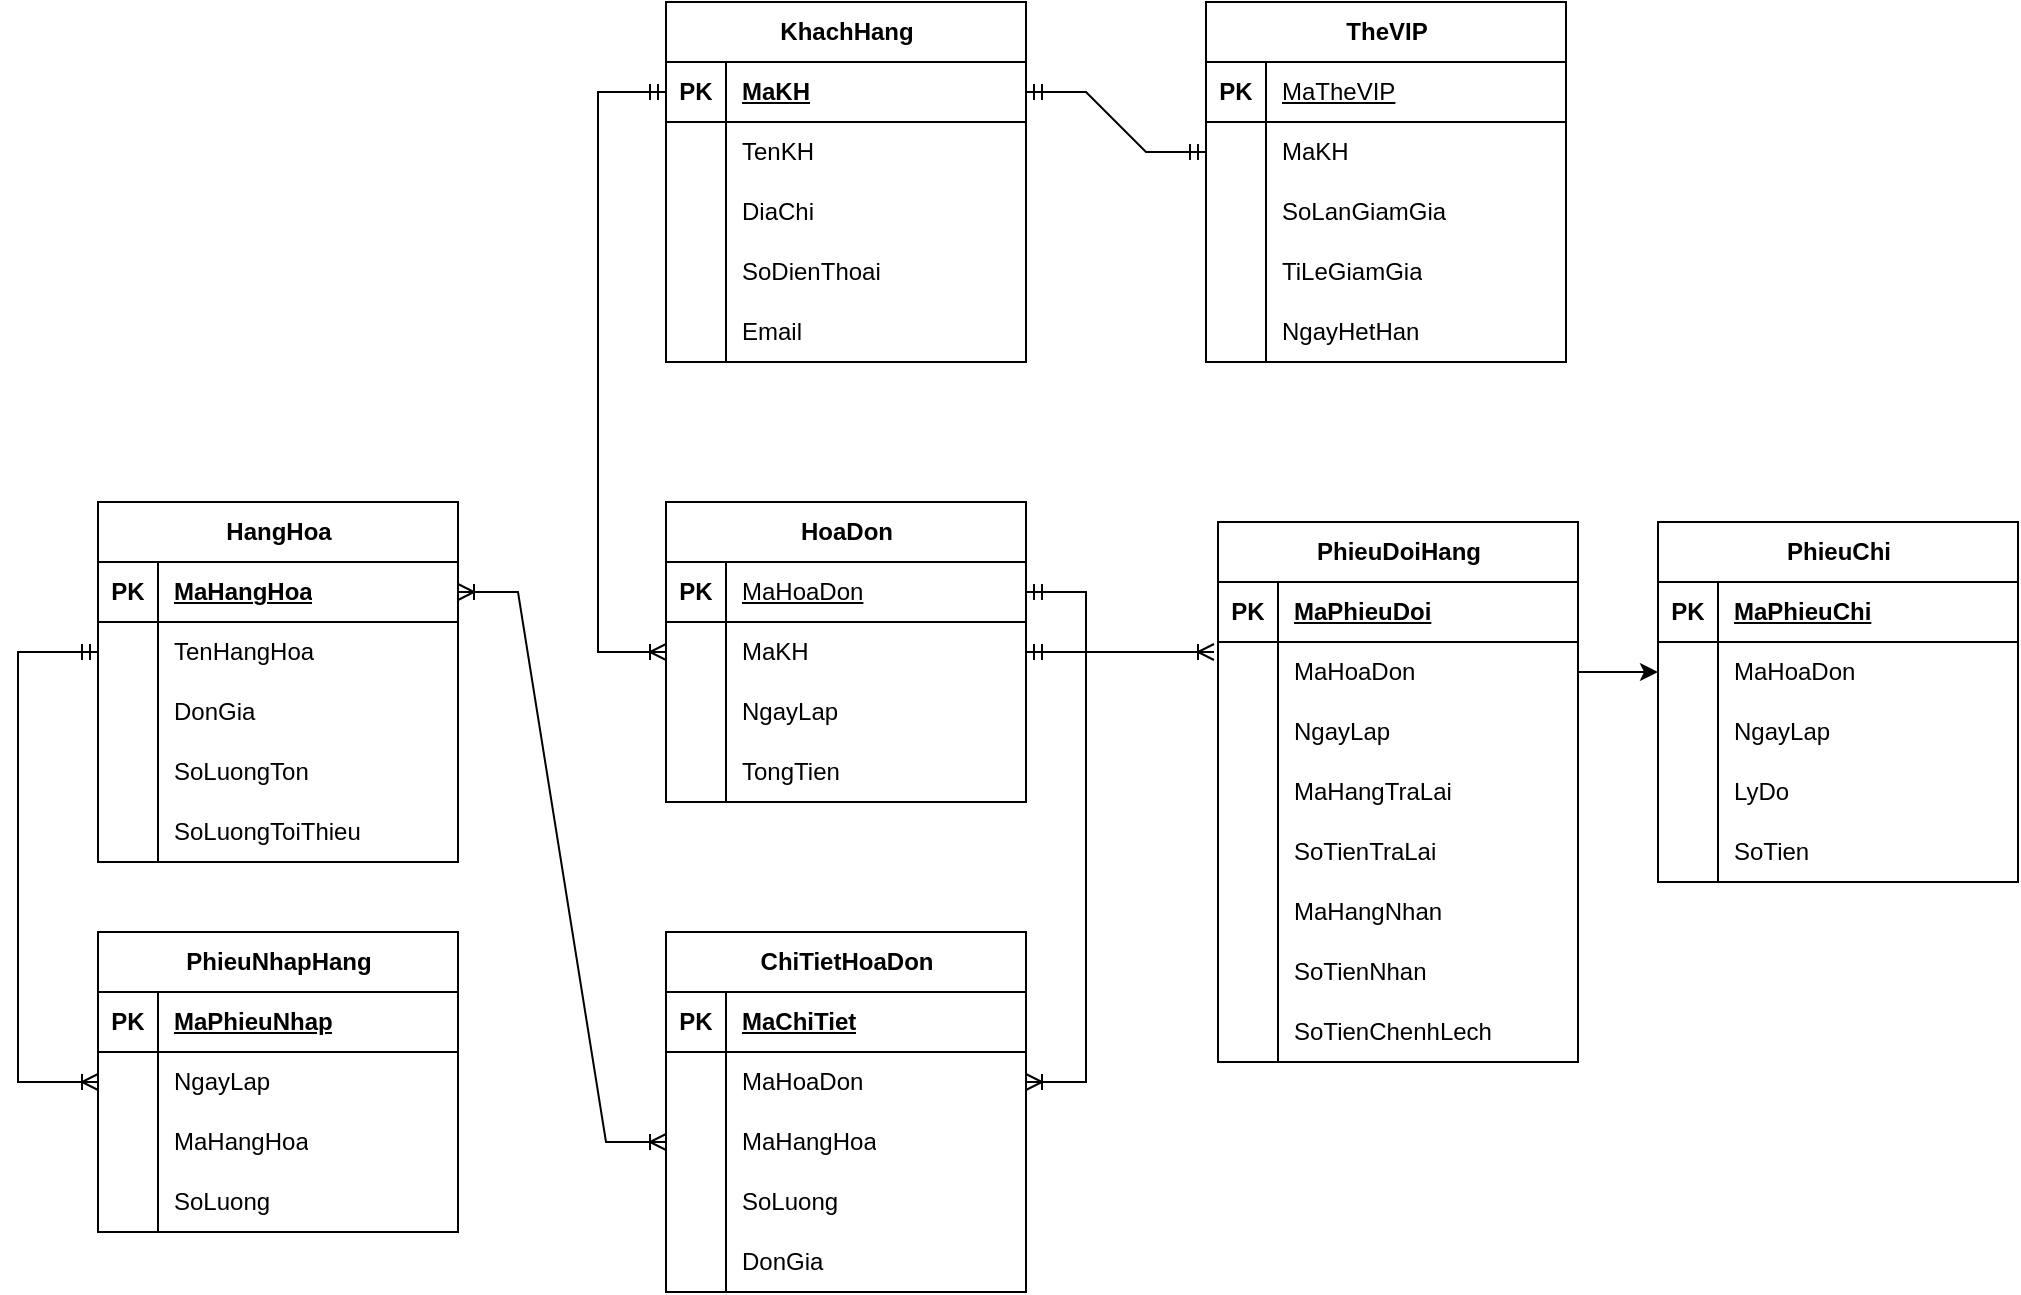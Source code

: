 <mxfile version="26.1.0">
  <diagram name="Trang-1" id="LrPGSqhVOznw1PGwX-bR">
    <mxGraphModel dx="2385" dy="674" grid="1" gridSize="10" guides="1" tooltips="1" connect="1" arrows="1" fold="1" page="1" pageScale="1" pageWidth="827" pageHeight="1169" math="0" shadow="0">
      <root>
        <mxCell id="0" />
        <mxCell id="1" parent="0" />
        <mxCell id="xDYIhLnIu8AxaOYyvU8U-41" value="KhachHang" style="shape=table;startSize=30;container=1;collapsible=1;childLayout=tableLayout;fixedRows=1;rowLines=0;fontStyle=1;align=center;resizeLast=1;html=1;" parent="1" vertex="1">
          <mxGeometry x="54" y="30" width="180" height="180" as="geometry" />
        </mxCell>
        <mxCell id="xDYIhLnIu8AxaOYyvU8U-42" value="" style="shape=tableRow;horizontal=0;startSize=0;swimlaneHead=0;swimlaneBody=0;fillColor=none;collapsible=0;dropTarget=0;points=[[0,0.5],[1,0.5]];portConstraint=eastwest;top=0;left=0;right=0;bottom=1;" parent="xDYIhLnIu8AxaOYyvU8U-41" vertex="1">
          <mxGeometry y="30" width="180" height="30" as="geometry" />
        </mxCell>
        <mxCell id="xDYIhLnIu8AxaOYyvU8U-43" value="PK" style="shape=partialRectangle;connectable=0;fillColor=none;top=0;left=0;bottom=0;right=0;fontStyle=1;overflow=hidden;whiteSpace=wrap;html=1;" parent="xDYIhLnIu8AxaOYyvU8U-42" vertex="1">
          <mxGeometry width="30" height="30" as="geometry">
            <mxRectangle width="30" height="30" as="alternateBounds" />
          </mxGeometry>
        </mxCell>
        <mxCell id="xDYIhLnIu8AxaOYyvU8U-44" value="MaKH" style="shape=partialRectangle;connectable=0;fillColor=none;top=0;left=0;bottom=0;right=0;align=left;spacingLeft=6;fontStyle=5;overflow=hidden;whiteSpace=wrap;html=1;" parent="xDYIhLnIu8AxaOYyvU8U-42" vertex="1">
          <mxGeometry x="30" width="150" height="30" as="geometry">
            <mxRectangle width="150" height="30" as="alternateBounds" />
          </mxGeometry>
        </mxCell>
        <mxCell id="xDYIhLnIu8AxaOYyvU8U-45" value="" style="shape=tableRow;horizontal=0;startSize=0;swimlaneHead=0;swimlaneBody=0;fillColor=none;collapsible=0;dropTarget=0;points=[[0,0.5],[1,0.5]];portConstraint=eastwest;top=0;left=0;right=0;bottom=0;" parent="xDYIhLnIu8AxaOYyvU8U-41" vertex="1">
          <mxGeometry y="60" width="180" height="30" as="geometry" />
        </mxCell>
        <mxCell id="xDYIhLnIu8AxaOYyvU8U-46" value="" style="shape=partialRectangle;connectable=0;fillColor=none;top=0;left=0;bottom=0;right=0;editable=1;overflow=hidden;whiteSpace=wrap;html=1;" parent="xDYIhLnIu8AxaOYyvU8U-45" vertex="1">
          <mxGeometry width="30" height="30" as="geometry">
            <mxRectangle width="30" height="30" as="alternateBounds" />
          </mxGeometry>
        </mxCell>
        <mxCell id="xDYIhLnIu8AxaOYyvU8U-47" value="TenKH" style="shape=partialRectangle;connectable=0;fillColor=none;top=0;left=0;bottom=0;right=0;align=left;spacingLeft=6;overflow=hidden;whiteSpace=wrap;html=1;" parent="xDYIhLnIu8AxaOYyvU8U-45" vertex="1">
          <mxGeometry x="30" width="150" height="30" as="geometry">
            <mxRectangle width="150" height="30" as="alternateBounds" />
          </mxGeometry>
        </mxCell>
        <mxCell id="xDYIhLnIu8AxaOYyvU8U-48" value="" style="shape=tableRow;horizontal=0;startSize=0;swimlaneHead=0;swimlaneBody=0;fillColor=none;collapsible=0;dropTarget=0;points=[[0,0.5],[1,0.5]];portConstraint=eastwest;top=0;left=0;right=0;bottom=0;" parent="xDYIhLnIu8AxaOYyvU8U-41" vertex="1">
          <mxGeometry y="90" width="180" height="30" as="geometry" />
        </mxCell>
        <mxCell id="xDYIhLnIu8AxaOYyvU8U-49" value="" style="shape=partialRectangle;connectable=0;fillColor=none;top=0;left=0;bottom=0;right=0;editable=1;overflow=hidden;whiteSpace=wrap;html=1;" parent="xDYIhLnIu8AxaOYyvU8U-48" vertex="1">
          <mxGeometry width="30" height="30" as="geometry">
            <mxRectangle width="30" height="30" as="alternateBounds" />
          </mxGeometry>
        </mxCell>
        <mxCell id="xDYIhLnIu8AxaOYyvU8U-50" value="DiaChi" style="shape=partialRectangle;connectable=0;fillColor=none;top=0;left=0;bottom=0;right=0;align=left;spacingLeft=6;overflow=hidden;whiteSpace=wrap;html=1;" parent="xDYIhLnIu8AxaOYyvU8U-48" vertex="1">
          <mxGeometry x="30" width="150" height="30" as="geometry">
            <mxRectangle width="150" height="30" as="alternateBounds" />
          </mxGeometry>
        </mxCell>
        <mxCell id="xDYIhLnIu8AxaOYyvU8U-54" value="" style="shape=tableRow;horizontal=0;startSize=0;swimlaneHead=0;swimlaneBody=0;fillColor=none;collapsible=0;dropTarget=0;points=[[0,0.5],[1,0.5]];portConstraint=eastwest;top=0;left=0;right=0;bottom=0;" parent="xDYIhLnIu8AxaOYyvU8U-41" vertex="1">
          <mxGeometry y="120" width="180" height="30" as="geometry" />
        </mxCell>
        <mxCell id="xDYIhLnIu8AxaOYyvU8U-55" value="" style="shape=partialRectangle;connectable=0;fillColor=none;top=0;left=0;bottom=0;right=0;editable=1;overflow=hidden;whiteSpace=wrap;html=1;" parent="xDYIhLnIu8AxaOYyvU8U-54" vertex="1">
          <mxGeometry width="30" height="30" as="geometry">
            <mxRectangle width="30" height="30" as="alternateBounds" />
          </mxGeometry>
        </mxCell>
        <mxCell id="xDYIhLnIu8AxaOYyvU8U-56" value="SoDienThoai" style="shape=partialRectangle;connectable=0;fillColor=none;top=0;left=0;bottom=0;right=0;align=left;spacingLeft=6;overflow=hidden;whiteSpace=wrap;html=1;" parent="xDYIhLnIu8AxaOYyvU8U-54" vertex="1">
          <mxGeometry x="30" width="150" height="30" as="geometry">
            <mxRectangle width="150" height="30" as="alternateBounds" />
          </mxGeometry>
        </mxCell>
        <mxCell id="xDYIhLnIu8AxaOYyvU8U-57" value="" style="shape=tableRow;horizontal=0;startSize=0;swimlaneHead=0;swimlaneBody=0;fillColor=none;collapsible=0;dropTarget=0;points=[[0,0.5],[1,0.5]];portConstraint=eastwest;top=0;left=0;right=0;bottom=0;" parent="xDYIhLnIu8AxaOYyvU8U-41" vertex="1">
          <mxGeometry y="150" width="180" height="30" as="geometry" />
        </mxCell>
        <mxCell id="xDYIhLnIu8AxaOYyvU8U-58" value="" style="shape=partialRectangle;connectable=0;fillColor=none;top=0;left=0;bottom=0;right=0;editable=1;overflow=hidden;whiteSpace=wrap;html=1;" parent="xDYIhLnIu8AxaOYyvU8U-57" vertex="1">
          <mxGeometry width="30" height="30" as="geometry">
            <mxRectangle width="30" height="30" as="alternateBounds" />
          </mxGeometry>
        </mxCell>
        <mxCell id="xDYIhLnIu8AxaOYyvU8U-59" value="Email" style="shape=partialRectangle;connectable=0;fillColor=none;top=0;left=0;bottom=0;right=0;align=left;spacingLeft=6;overflow=hidden;whiteSpace=wrap;html=1;" parent="xDYIhLnIu8AxaOYyvU8U-57" vertex="1">
          <mxGeometry x="30" width="150" height="30" as="geometry">
            <mxRectangle width="150" height="30" as="alternateBounds" />
          </mxGeometry>
        </mxCell>
        <mxCell id="xDYIhLnIu8AxaOYyvU8U-60" value="TheVIP" style="shape=table;startSize=30;container=1;collapsible=1;childLayout=tableLayout;fixedRows=1;rowLines=0;fontStyle=1;align=center;resizeLast=1;html=1;" parent="1" vertex="1">
          <mxGeometry x="324" y="30" width="180" height="180" as="geometry" />
        </mxCell>
        <mxCell id="xDYIhLnIu8AxaOYyvU8U-61" value="" style="shape=tableRow;horizontal=0;startSize=0;swimlaneHead=0;swimlaneBody=0;fillColor=none;collapsible=0;dropTarget=0;points=[[0,0.5],[1,0.5]];portConstraint=eastwest;top=0;left=0;right=0;bottom=1;" parent="xDYIhLnIu8AxaOYyvU8U-60" vertex="1">
          <mxGeometry y="30" width="180" height="30" as="geometry" />
        </mxCell>
        <mxCell id="xDYIhLnIu8AxaOYyvU8U-62" value="PK" style="shape=partialRectangle;connectable=0;fillColor=none;top=0;left=0;bottom=0;right=0;fontStyle=1;overflow=hidden;whiteSpace=wrap;html=1;" parent="xDYIhLnIu8AxaOYyvU8U-61" vertex="1">
          <mxGeometry width="30" height="30" as="geometry">
            <mxRectangle width="30" height="30" as="alternateBounds" />
          </mxGeometry>
        </mxCell>
        <mxCell id="xDYIhLnIu8AxaOYyvU8U-63" value="&lt;span style=&quot;font-weight: normal;&quot;&gt;MaTheVIP&lt;/span&gt;" style="shape=partialRectangle;connectable=0;fillColor=none;top=0;left=0;bottom=0;right=0;align=left;spacingLeft=6;fontStyle=5;overflow=hidden;whiteSpace=wrap;html=1;" parent="xDYIhLnIu8AxaOYyvU8U-61" vertex="1">
          <mxGeometry x="30" width="150" height="30" as="geometry">
            <mxRectangle width="150" height="30" as="alternateBounds" />
          </mxGeometry>
        </mxCell>
        <mxCell id="xDYIhLnIu8AxaOYyvU8U-64" value="" style="shape=tableRow;horizontal=0;startSize=0;swimlaneHead=0;swimlaneBody=0;fillColor=none;collapsible=0;dropTarget=0;points=[[0,0.5],[1,0.5]];portConstraint=eastwest;top=0;left=0;right=0;bottom=0;" parent="xDYIhLnIu8AxaOYyvU8U-60" vertex="1">
          <mxGeometry y="60" width="180" height="30" as="geometry" />
        </mxCell>
        <mxCell id="xDYIhLnIu8AxaOYyvU8U-65" value="" style="shape=partialRectangle;connectable=0;fillColor=none;top=0;left=0;bottom=0;right=0;editable=1;overflow=hidden;whiteSpace=wrap;html=1;" parent="xDYIhLnIu8AxaOYyvU8U-64" vertex="1">
          <mxGeometry width="30" height="30" as="geometry">
            <mxRectangle width="30" height="30" as="alternateBounds" />
          </mxGeometry>
        </mxCell>
        <mxCell id="xDYIhLnIu8AxaOYyvU8U-66" value="MaKH" style="shape=partialRectangle;connectable=0;fillColor=none;top=0;left=0;bottom=0;right=0;align=left;spacingLeft=6;overflow=hidden;whiteSpace=wrap;html=1;" parent="xDYIhLnIu8AxaOYyvU8U-64" vertex="1">
          <mxGeometry x="30" width="150" height="30" as="geometry">
            <mxRectangle width="150" height="30" as="alternateBounds" />
          </mxGeometry>
        </mxCell>
        <mxCell id="xDYIhLnIu8AxaOYyvU8U-67" value="" style="shape=tableRow;horizontal=0;startSize=0;swimlaneHead=0;swimlaneBody=0;fillColor=none;collapsible=0;dropTarget=0;points=[[0,0.5],[1,0.5]];portConstraint=eastwest;top=0;left=0;right=0;bottom=0;" parent="xDYIhLnIu8AxaOYyvU8U-60" vertex="1">
          <mxGeometry y="90" width="180" height="30" as="geometry" />
        </mxCell>
        <mxCell id="xDYIhLnIu8AxaOYyvU8U-68" value="" style="shape=partialRectangle;connectable=0;fillColor=none;top=0;left=0;bottom=0;right=0;editable=1;overflow=hidden;whiteSpace=wrap;html=1;" parent="xDYIhLnIu8AxaOYyvU8U-67" vertex="1">
          <mxGeometry width="30" height="30" as="geometry">
            <mxRectangle width="30" height="30" as="alternateBounds" />
          </mxGeometry>
        </mxCell>
        <mxCell id="xDYIhLnIu8AxaOYyvU8U-69" value="SoLanGiamGia" style="shape=partialRectangle;connectable=0;fillColor=none;top=0;left=0;bottom=0;right=0;align=left;spacingLeft=6;overflow=hidden;whiteSpace=wrap;html=1;" parent="xDYIhLnIu8AxaOYyvU8U-67" vertex="1">
          <mxGeometry x="30" width="150" height="30" as="geometry">
            <mxRectangle width="150" height="30" as="alternateBounds" />
          </mxGeometry>
        </mxCell>
        <mxCell id="xDYIhLnIu8AxaOYyvU8U-73" value="" style="shape=tableRow;horizontal=0;startSize=0;swimlaneHead=0;swimlaneBody=0;fillColor=none;collapsible=0;dropTarget=0;points=[[0,0.5],[1,0.5]];portConstraint=eastwest;top=0;left=0;right=0;bottom=0;" parent="xDYIhLnIu8AxaOYyvU8U-60" vertex="1">
          <mxGeometry y="120" width="180" height="30" as="geometry" />
        </mxCell>
        <mxCell id="xDYIhLnIu8AxaOYyvU8U-74" value="" style="shape=partialRectangle;connectable=0;fillColor=none;top=0;left=0;bottom=0;right=0;editable=1;overflow=hidden;whiteSpace=wrap;html=1;" parent="xDYIhLnIu8AxaOYyvU8U-73" vertex="1">
          <mxGeometry width="30" height="30" as="geometry">
            <mxRectangle width="30" height="30" as="alternateBounds" />
          </mxGeometry>
        </mxCell>
        <mxCell id="xDYIhLnIu8AxaOYyvU8U-75" value="TiLeGiamGia" style="shape=partialRectangle;connectable=0;fillColor=none;top=0;left=0;bottom=0;right=0;align=left;spacingLeft=6;overflow=hidden;whiteSpace=wrap;html=1;" parent="xDYIhLnIu8AxaOYyvU8U-73" vertex="1">
          <mxGeometry x="30" width="150" height="30" as="geometry">
            <mxRectangle width="150" height="30" as="alternateBounds" />
          </mxGeometry>
        </mxCell>
        <mxCell id="xDYIhLnIu8AxaOYyvU8U-76" value="" style="shape=tableRow;horizontal=0;startSize=0;swimlaneHead=0;swimlaneBody=0;fillColor=none;collapsible=0;dropTarget=0;points=[[0,0.5],[1,0.5]];portConstraint=eastwest;top=0;left=0;right=0;bottom=0;" parent="xDYIhLnIu8AxaOYyvU8U-60" vertex="1">
          <mxGeometry y="150" width="180" height="30" as="geometry" />
        </mxCell>
        <mxCell id="xDYIhLnIu8AxaOYyvU8U-77" value="" style="shape=partialRectangle;connectable=0;fillColor=none;top=0;left=0;bottom=0;right=0;editable=1;overflow=hidden;whiteSpace=wrap;html=1;" parent="xDYIhLnIu8AxaOYyvU8U-76" vertex="1">
          <mxGeometry width="30" height="30" as="geometry">
            <mxRectangle width="30" height="30" as="alternateBounds" />
          </mxGeometry>
        </mxCell>
        <mxCell id="xDYIhLnIu8AxaOYyvU8U-78" value="NgayHetHan" style="shape=partialRectangle;connectable=0;fillColor=none;top=0;left=0;bottom=0;right=0;align=left;spacingLeft=6;overflow=hidden;whiteSpace=wrap;html=1;" parent="xDYIhLnIu8AxaOYyvU8U-76" vertex="1">
          <mxGeometry x="30" width="150" height="30" as="geometry">
            <mxRectangle width="150" height="30" as="alternateBounds" />
          </mxGeometry>
        </mxCell>
        <mxCell id="xDYIhLnIu8AxaOYyvU8U-79" value="HangHoa" style="shape=table;startSize=30;container=1;collapsible=1;childLayout=tableLayout;fixedRows=1;rowLines=0;fontStyle=1;align=center;resizeLast=1;html=1;" parent="1" vertex="1">
          <mxGeometry x="-230" y="280" width="180" height="180" as="geometry" />
        </mxCell>
        <mxCell id="xDYIhLnIu8AxaOYyvU8U-80" value="" style="shape=tableRow;horizontal=0;startSize=0;swimlaneHead=0;swimlaneBody=0;fillColor=none;collapsible=0;dropTarget=0;points=[[0,0.5],[1,0.5]];portConstraint=eastwest;top=0;left=0;right=0;bottom=1;" parent="xDYIhLnIu8AxaOYyvU8U-79" vertex="1">
          <mxGeometry y="30" width="180" height="30" as="geometry" />
        </mxCell>
        <mxCell id="xDYIhLnIu8AxaOYyvU8U-81" value="PK" style="shape=partialRectangle;connectable=0;fillColor=none;top=0;left=0;bottom=0;right=0;fontStyle=1;overflow=hidden;whiteSpace=wrap;html=1;" parent="xDYIhLnIu8AxaOYyvU8U-80" vertex="1">
          <mxGeometry width="30" height="30" as="geometry">
            <mxRectangle width="30" height="30" as="alternateBounds" />
          </mxGeometry>
        </mxCell>
        <mxCell id="xDYIhLnIu8AxaOYyvU8U-82" value="MaHangHoa" style="shape=partialRectangle;connectable=0;fillColor=none;top=0;left=0;bottom=0;right=0;align=left;spacingLeft=6;fontStyle=5;overflow=hidden;whiteSpace=wrap;html=1;" parent="xDYIhLnIu8AxaOYyvU8U-80" vertex="1">
          <mxGeometry x="30" width="150" height="30" as="geometry">
            <mxRectangle width="150" height="30" as="alternateBounds" />
          </mxGeometry>
        </mxCell>
        <mxCell id="xDYIhLnIu8AxaOYyvU8U-83" value="" style="shape=tableRow;horizontal=0;startSize=0;swimlaneHead=0;swimlaneBody=0;fillColor=none;collapsible=0;dropTarget=0;points=[[0,0.5],[1,0.5]];portConstraint=eastwest;top=0;left=0;right=0;bottom=0;" parent="xDYIhLnIu8AxaOYyvU8U-79" vertex="1">
          <mxGeometry y="60" width="180" height="30" as="geometry" />
        </mxCell>
        <mxCell id="xDYIhLnIu8AxaOYyvU8U-84" value="" style="shape=partialRectangle;connectable=0;fillColor=none;top=0;left=0;bottom=0;right=0;editable=1;overflow=hidden;whiteSpace=wrap;html=1;" parent="xDYIhLnIu8AxaOYyvU8U-83" vertex="1">
          <mxGeometry width="30" height="30" as="geometry">
            <mxRectangle width="30" height="30" as="alternateBounds" />
          </mxGeometry>
        </mxCell>
        <mxCell id="xDYIhLnIu8AxaOYyvU8U-85" value="TenHangHoa" style="shape=partialRectangle;connectable=0;fillColor=none;top=0;left=0;bottom=0;right=0;align=left;spacingLeft=6;overflow=hidden;whiteSpace=wrap;html=1;" parent="xDYIhLnIu8AxaOYyvU8U-83" vertex="1">
          <mxGeometry x="30" width="150" height="30" as="geometry">
            <mxRectangle width="150" height="30" as="alternateBounds" />
          </mxGeometry>
        </mxCell>
        <mxCell id="xDYIhLnIu8AxaOYyvU8U-86" value="" style="shape=tableRow;horizontal=0;startSize=0;swimlaneHead=0;swimlaneBody=0;fillColor=none;collapsible=0;dropTarget=0;points=[[0,0.5],[1,0.5]];portConstraint=eastwest;top=0;left=0;right=0;bottom=0;" parent="xDYIhLnIu8AxaOYyvU8U-79" vertex="1">
          <mxGeometry y="90" width="180" height="30" as="geometry" />
        </mxCell>
        <mxCell id="xDYIhLnIu8AxaOYyvU8U-87" value="" style="shape=partialRectangle;connectable=0;fillColor=none;top=0;left=0;bottom=0;right=0;editable=1;overflow=hidden;whiteSpace=wrap;html=1;" parent="xDYIhLnIu8AxaOYyvU8U-86" vertex="1">
          <mxGeometry width="30" height="30" as="geometry">
            <mxRectangle width="30" height="30" as="alternateBounds" />
          </mxGeometry>
        </mxCell>
        <mxCell id="xDYIhLnIu8AxaOYyvU8U-88" value="DonGia" style="shape=partialRectangle;connectable=0;fillColor=none;top=0;left=0;bottom=0;right=0;align=left;spacingLeft=6;overflow=hidden;whiteSpace=wrap;html=1;" parent="xDYIhLnIu8AxaOYyvU8U-86" vertex="1">
          <mxGeometry x="30" width="150" height="30" as="geometry">
            <mxRectangle width="150" height="30" as="alternateBounds" />
          </mxGeometry>
        </mxCell>
        <mxCell id="xDYIhLnIu8AxaOYyvU8U-92" value="" style="shape=tableRow;horizontal=0;startSize=0;swimlaneHead=0;swimlaneBody=0;fillColor=none;collapsible=0;dropTarget=0;points=[[0,0.5],[1,0.5]];portConstraint=eastwest;top=0;left=0;right=0;bottom=0;" parent="xDYIhLnIu8AxaOYyvU8U-79" vertex="1">
          <mxGeometry y="120" width="180" height="30" as="geometry" />
        </mxCell>
        <mxCell id="xDYIhLnIu8AxaOYyvU8U-93" value="" style="shape=partialRectangle;connectable=0;fillColor=none;top=0;left=0;bottom=0;right=0;editable=1;overflow=hidden;whiteSpace=wrap;html=1;" parent="xDYIhLnIu8AxaOYyvU8U-92" vertex="1">
          <mxGeometry width="30" height="30" as="geometry">
            <mxRectangle width="30" height="30" as="alternateBounds" />
          </mxGeometry>
        </mxCell>
        <mxCell id="xDYIhLnIu8AxaOYyvU8U-94" value="SoLuongTon" style="shape=partialRectangle;connectable=0;fillColor=none;top=0;left=0;bottom=0;right=0;align=left;spacingLeft=6;overflow=hidden;whiteSpace=wrap;html=1;" parent="xDYIhLnIu8AxaOYyvU8U-92" vertex="1">
          <mxGeometry x="30" width="150" height="30" as="geometry">
            <mxRectangle width="150" height="30" as="alternateBounds" />
          </mxGeometry>
        </mxCell>
        <mxCell id="xDYIhLnIu8AxaOYyvU8U-89" value="" style="shape=tableRow;horizontal=0;startSize=0;swimlaneHead=0;swimlaneBody=0;fillColor=none;collapsible=0;dropTarget=0;points=[[0,0.5],[1,0.5]];portConstraint=eastwest;top=0;left=0;right=0;bottom=0;" parent="xDYIhLnIu8AxaOYyvU8U-79" vertex="1">
          <mxGeometry y="150" width="180" height="30" as="geometry" />
        </mxCell>
        <mxCell id="xDYIhLnIu8AxaOYyvU8U-90" value="" style="shape=partialRectangle;connectable=0;fillColor=none;top=0;left=0;bottom=0;right=0;editable=1;overflow=hidden;whiteSpace=wrap;html=1;" parent="xDYIhLnIu8AxaOYyvU8U-89" vertex="1">
          <mxGeometry width="30" height="30" as="geometry">
            <mxRectangle width="30" height="30" as="alternateBounds" />
          </mxGeometry>
        </mxCell>
        <mxCell id="xDYIhLnIu8AxaOYyvU8U-91" value="SoLuongToiThieu" style="shape=partialRectangle;connectable=0;fillColor=none;top=0;left=0;bottom=0;right=0;align=left;spacingLeft=6;overflow=hidden;whiteSpace=wrap;html=1;" parent="xDYIhLnIu8AxaOYyvU8U-89" vertex="1">
          <mxGeometry x="30" width="150" height="30" as="geometry">
            <mxRectangle width="150" height="30" as="alternateBounds" />
          </mxGeometry>
        </mxCell>
        <mxCell id="xDYIhLnIu8AxaOYyvU8U-95" value="HoaDon" style="shape=table;startSize=30;container=1;collapsible=1;childLayout=tableLayout;fixedRows=1;rowLines=0;fontStyle=1;align=center;resizeLast=1;html=1;" parent="1" vertex="1">
          <mxGeometry x="54" y="280" width="180" height="150" as="geometry" />
        </mxCell>
        <mxCell id="xDYIhLnIu8AxaOYyvU8U-96" value="" style="shape=tableRow;horizontal=0;startSize=0;swimlaneHead=0;swimlaneBody=0;fillColor=none;collapsible=0;dropTarget=0;points=[[0,0.5],[1,0.5]];portConstraint=eastwest;top=0;left=0;right=0;bottom=1;" parent="xDYIhLnIu8AxaOYyvU8U-95" vertex="1">
          <mxGeometry y="30" width="180" height="30" as="geometry" />
        </mxCell>
        <mxCell id="xDYIhLnIu8AxaOYyvU8U-97" value="PK" style="shape=partialRectangle;connectable=0;fillColor=none;top=0;left=0;bottom=0;right=0;fontStyle=1;overflow=hidden;whiteSpace=wrap;html=1;" parent="xDYIhLnIu8AxaOYyvU8U-96" vertex="1">
          <mxGeometry width="30" height="30" as="geometry">
            <mxRectangle width="30" height="30" as="alternateBounds" />
          </mxGeometry>
        </mxCell>
        <mxCell id="xDYIhLnIu8AxaOYyvU8U-98" value="&lt;span style=&quot;font-weight: 400;&quot;&gt;MaHoaDon&lt;/span&gt;" style="shape=partialRectangle;connectable=0;fillColor=none;top=0;left=0;bottom=0;right=0;align=left;spacingLeft=6;fontStyle=5;overflow=hidden;whiteSpace=wrap;html=1;" parent="xDYIhLnIu8AxaOYyvU8U-96" vertex="1">
          <mxGeometry x="30" width="150" height="30" as="geometry">
            <mxRectangle width="150" height="30" as="alternateBounds" />
          </mxGeometry>
        </mxCell>
        <mxCell id="xDYIhLnIu8AxaOYyvU8U-102" value="" style="shape=tableRow;horizontal=0;startSize=0;swimlaneHead=0;swimlaneBody=0;fillColor=none;collapsible=0;dropTarget=0;points=[[0,0.5],[1,0.5]];portConstraint=eastwest;top=0;left=0;right=0;bottom=0;" parent="xDYIhLnIu8AxaOYyvU8U-95" vertex="1">
          <mxGeometry y="60" width="180" height="30" as="geometry" />
        </mxCell>
        <mxCell id="xDYIhLnIu8AxaOYyvU8U-103" value="" style="shape=partialRectangle;connectable=0;fillColor=none;top=0;left=0;bottom=0;right=0;editable=1;overflow=hidden;whiteSpace=wrap;html=1;" parent="xDYIhLnIu8AxaOYyvU8U-102" vertex="1">
          <mxGeometry width="30" height="30" as="geometry">
            <mxRectangle width="30" height="30" as="alternateBounds" />
          </mxGeometry>
        </mxCell>
        <mxCell id="xDYIhLnIu8AxaOYyvU8U-104" value="MaKH" style="shape=partialRectangle;connectable=0;fillColor=none;top=0;left=0;bottom=0;right=0;align=left;spacingLeft=6;overflow=hidden;whiteSpace=wrap;html=1;" parent="xDYIhLnIu8AxaOYyvU8U-102" vertex="1">
          <mxGeometry x="30" width="150" height="30" as="geometry">
            <mxRectangle width="150" height="30" as="alternateBounds" />
          </mxGeometry>
        </mxCell>
        <mxCell id="xDYIhLnIu8AxaOYyvU8U-105" value="" style="shape=tableRow;horizontal=0;startSize=0;swimlaneHead=0;swimlaneBody=0;fillColor=none;collapsible=0;dropTarget=0;points=[[0,0.5],[1,0.5]];portConstraint=eastwest;top=0;left=0;right=0;bottom=0;" parent="xDYIhLnIu8AxaOYyvU8U-95" vertex="1">
          <mxGeometry y="90" width="180" height="30" as="geometry" />
        </mxCell>
        <mxCell id="xDYIhLnIu8AxaOYyvU8U-106" value="" style="shape=partialRectangle;connectable=0;fillColor=none;top=0;left=0;bottom=0;right=0;editable=1;overflow=hidden;whiteSpace=wrap;html=1;" parent="xDYIhLnIu8AxaOYyvU8U-105" vertex="1">
          <mxGeometry width="30" height="30" as="geometry">
            <mxRectangle width="30" height="30" as="alternateBounds" />
          </mxGeometry>
        </mxCell>
        <mxCell id="xDYIhLnIu8AxaOYyvU8U-107" value="NgayLap" style="shape=partialRectangle;connectable=0;fillColor=none;top=0;left=0;bottom=0;right=0;align=left;spacingLeft=6;overflow=hidden;whiteSpace=wrap;html=1;" parent="xDYIhLnIu8AxaOYyvU8U-105" vertex="1">
          <mxGeometry x="30" width="150" height="30" as="geometry">
            <mxRectangle width="150" height="30" as="alternateBounds" />
          </mxGeometry>
        </mxCell>
        <mxCell id="xDYIhLnIu8AxaOYyvU8U-108" value="" style="shape=tableRow;horizontal=0;startSize=0;swimlaneHead=0;swimlaneBody=0;fillColor=none;collapsible=0;dropTarget=0;points=[[0,0.5],[1,0.5]];portConstraint=eastwest;top=0;left=0;right=0;bottom=0;" parent="xDYIhLnIu8AxaOYyvU8U-95" vertex="1">
          <mxGeometry y="120" width="180" height="30" as="geometry" />
        </mxCell>
        <mxCell id="xDYIhLnIu8AxaOYyvU8U-109" value="" style="shape=partialRectangle;connectable=0;fillColor=none;top=0;left=0;bottom=0;right=0;editable=1;overflow=hidden;whiteSpace=wrap;html=1;" parent="xDYIhLnIu8AxaOYyvU8U-108" vertex="1">
          <mxGeometry width="30" height="30" as="geometry">
            <mxRectangle width="30" height="30" as="alternateBounds" />
          </mxGeometry>
        </mxCell>
        <mxCell id="xDYIhLnIu8AxaOYyvU8U-110" value="TongTien" style="shape=partialRectangle;connectable=0;fillColor=none;top=0;left=0;bottom=0;right=0;align=left;spacingLeft=6;overflow=hidden;whiteSpace=wrap;html=1;" parent="xDYIhLnIu8AxaOYyvU8U-108" vertex="1">
          <mxGeometry x="30" width="150" height="30" as="geometry">
            <mxRectangle width="150" height="30" as="alternateBounds" />
          </mxGeometry>
        </mxCell>
        <mxCell id="xDYIhLnIu8AxaOYyvU8U-111" value="ChiTietHoaDon" style="shape=table;startSize=30;container=1;collapsible=1;childLayout=tableLayout;fixedRows=1;rowLines=0;fontStyle=1;align=center;resizeLast=1;html=1;" parent="1" vertex="1">
          <mxGeometry x="54" y="495" width="180" height="180" as="geometry" />
        </mxCell>
        <mxCell id="xDYIhLnIu8AxaOYyvU8U-112" value="" style="shape=tableRow;horizontal=0;startSize=0;swimlaneHead=0;swimlaneBody=0;fillColor=none;collapsible=0;dropTarget=0;points=[[0,0.5],[1,0.5]];portConstraint=eastwest;top=0;left=0;right=0;bottom=1;" parent="xDYIhLnIu8AxaOYyvU8U-111" vertex="1">
          <mxGeometry y="30" width="180" height="30" as="geometry" />
        </mxCell>
        <mxCell id="xDYIhLnIu8AxaOYyvU8U-113" value="PK" style="shape=partialRectangle;connectable=0;fillColor=none;top=0;left=0;bottom=0;right=0;fontStyle=1;overflow=hidden;whiteSpace=wrap;html=1;" parent="xDYIhLnIu8AxaOYyvU8U-112" vertex="1">
          <mxGeometry width="30" height="30" as="geometry">
            <mxRectangle width="30" height="30" as="alternateBounds" />
          </mxGeometry>
        </mxCell>
        <mxCell id="xDYIhLnIu8AxaOYyvU8U-114" value="MaChiTiet" style="shape=partialRectangle;connectable=0;fillColor=none;top=0;left=0;bottom=0;right=0;align=left;spacingLeft=6;fontStyle=5;overflow=hidden;whiteSpace=wrap;html=1;" parent="xDYIhLnIu8AxaOYyvU8U-112" vertex="1">
          <mxGeometry x="30" width="150" height="30" as="geometry">
            <mxRectangle width="150" height="30" as="alternateBounds" />
          </mxGeometry>
        </mxCell>
        <mxCell id="xDYIhLnIu8AxaOYyvU8U-115" value="" style="shape=tableRow;horizontal=0;startSize=0;swimlaneHead=0;swimlaneBody=0;fillColor=none;collapsible=0;dropTarget=0;points=[[0,0.5],[1,0.5]];portConstraint=eastwest;top=0;left=0;right=0;bottom=0;" parent="xDYIhLnIu8AxaOYyvU8U-111" vertex="1">
          <mxGeometry y="60" width="180" height="30" as="geometry" />
        </mxCell>
        <mxCell id="xDYIhLnIu8AxaOYyvU8U-116" value="" style="shape=partialRectangle;connectable=0;fillColor=none;top=0;left=0;bottom=0;right=0;editable=1;overflow=hidden;whiteSpace=wrap;html=1;" parent="xDYIhLnIu8AxaOYyvU8U-115" vertex="1">
          <mxGeometry width="30" height="30" as="geometry">
            <mxRectangle width="30" height="30" as="alternateBounds" />
          </mxGeometry>
        </mxCell>
        <mxCell id="xDYIhLnIu8AxaOYyvU8U-117" value="MaHoaDon" style="shape=partialRectangle;connectable=0;fillColor=none;top=0;left=0;bottom=0;right=0;align=left;spacingLeft=6;overflow=hidden;whiteSpace=wrap;html=1;" parent="xDYIhLnIu8AxaOYyvU8U-115" vertex="1">
          <mxGeometry x="30" width="150" height="30" as="geometry">
            <mxRectangle width="150" height="30" as="alternateBounds" />
          </mxGeometry>
        </mxCell>
        <mxCell id="xDYIhLnIu8AxaOYyvU8U-118" value="" style="shape=tableRow;horizontal=0;startSize=0;swimlaneHead=0;swimlaneBody=0;fillColor=none;collapsible=0;dropTarget=0;points=[[0,0.5],[1,0.5]];portConstraint=eastwest;top=0;left=0;right=0;bottom=0;" parent="xDYIhLnIu8AxaOYyvU8U-111" vertex="1">
          <mxGeometry y="90" width="180" height="30" as="geometry" />
        </mxCell>
        <mxCell id="xDYIhLnIu8AxaOYyvU8U-119" value="" style="shape=partialRectangle;connectable=0;fillColor=none;top=0;left=0;bottom=0;right=0;editable=1;overflow=hidden;whiteSpace=wrap;html=1;" parent="xDYIhLnIu8AxaOYyvU8U-118" vertex="1">
          <mxGeometry width="30" height="30" as="geometry">
            <mxRectangle width="30" height="30" as="alternateBounds" />
          </mxGeometry>
        </mxCell>
        <mxCell id="xDYIhLnIu8AxaOYyvU8U-120" value="MaHangHoa" style="shape=partialRectangle;connectable=0;fillColor=none;top=0;left=0;bottom=0;right=0;align=left;spacingLeft=6;overflow=hidden;whiteSpace=wrap;html=1;" parent="xDYIhLnIu8AxaOYyvU8U-118" vertex="1">
          <mxGeometry x="30" width="150" height="30" as="geometry">
            <mxRectangle width="150" height="30" as="alternateBounds" />
          </mxGeometry>
        </mxCell>
        <mxCell id="xDYIhLnIu8AxaOYyvU8U-124" value="" style="shape=tableRow;horizontal=0;startSize=0;swimlaneHead=0;swimlaneBody=0;fillColor=none;collapsible=0;dropTarget=0;points=[[0,0.5],[1,0.5]];portConstraint=eastwest;top=0;left=0;right=0;bottom=0;" parent="xDYIhLnIu8AxaOYyvU8U-111" vertex="1">
          <mxGeometry y="120" width="180" height="30" as="geometry" />
        </mxCell>
        <mxCell id="xDYIhLnIu8AxaOYyvU8U-125" value="" style="shape=partialRectangle;connectable=0;fillColor=none;top=0;left=0;bottom=0;right=0;editable=1;overflow=hidden;whiteSpace=wrap;html=1;" parent="xDYIhLnIu8AxaOYyvU8U-124" vertex="1">
          <mxGeometry width="30" height="30" as="geometry">
            <mxRectangle width="30" height="30" as="alternateBounds" />
          </mxGeometry>
        </mxCell>
        <mxCell id="xDYIhLnIu8AxaOYyvU8U-126" value="SoLuong" style="shape=partialRectangle;connectable=0;fillColor=none;top=0;left=0;bottom=0;right=0;align=left;spacingLeft=6;overflow=hidden;whiteSpace=wrap;html=1;" parent="xDYIhLnIu8AxaOYyvU8U-124" vertex="1">
          <mxGeometry x="30" width="150" height="30" as="geometry">
            <mxRectangle width="150" height="30" as="alternateBounds" />
          </mxGeometry>
        </mxCell>
        <mxCell id="xDYIhLnIu8AxaOYyvU8U-121" value="" style="shape=tableRow;horizontal=0;startSize=0;swimlaneHead=0;swimlaneBody=0;fillColor=none;collapsible=0;dropTarget=0;points=[[0,0.5],[1,0.5]];portConstraint=eastwest;top=0;left=0;right=0;bottom=0;" parent="xDYIhLnIu8AxaOYyvU8U-111" vertex="1">
          <mxGeometry y="150" width="180" height="30" as="geometry" />
        </mxCell>
        <mxCell id="xDYIhLnIu8AxaOYyvU8U-122" value="" style="shape=partialRectangle;connectable=0;fillColor=none;top=0;left=0;bottom=0;right=0;editable=1;overflow=hidden;whiteSpace=wrap;html=1;" parent="xDYIhLnIu8AxaOYyvU8U-121" vertex="1">
          <mxGeometry width="30" height="30" as="geometry">
            <mxRectangle width="30" height="30" as="alternateBounds" />
          </mxGeometry>
        </mxCell>
        <mxCell id="xDYIhLnIu8AxaOYyvU8U-123" value="DonGia" style="shape=partialRectangle;connectable=0;fillColor=none;top=0;left=0;bottom=0;right=0;align=left;spacingLeft=6;overflow=hidden;whiteSpace=wrap;html=1;" parent="xDYIhLnIu8AxaOYyvU8U-121" vertex="1">
          <mxGeometry x="30" width="150" height="30" as="geometry">
            <mxRectangle width="150" height="30" as="alternateBounds" />
          </mxGeometry>
        </mxCell>
        <mxCell id="xDYIhLnIu8AxaOYyvU8U-127" value="PhieuDoiHang" style="shape=table;startSize=30;container=1;collapsible=1;childLayout=tableLayout;fixedRows=1;rowLines=0;fontStyle=1;align=center;resizeLast=1;html=1;" parent="1" vertex="1">
          <mxGeometry x="330" y="290" width="180" height="270" as="geometry" />
        </mxCell>
        <mxCell id="xDYIhLnIu8AxaOYyvU8U-128" value="" style="shape=tableRow;horizontal=0;startSize=0;swimlaneHead=0;swimlaneBody=0;fillColor=none;collapsible=0;dropTarget=0;points=[[0,0.5],[1,0.5]];portConstraint=eastwest;top=0;left=0;right=0;bottom=1;" parent="xDYIhLnIu8AxaOYyvU8U-127" vertex="1">
          <mxGeometry y="30" width="180" height="30" as="geometry" />
        </mxCell>
        <mxCell id="xDYIhLnIu8AxaOYyvU8U-129" value="PK" style="shape=partialRectangle;connectable=0;fillColor=none;top=0;left=0;bottom=0;right=0;fontStyle=1;overflow=hidden;whiteSpace=wrap;html=1;" parent="xDYIhLnIu8AxaOYyvU8U-128" vertex="1">
          <mxGeometry width="30" height="30" as="geometry">
            <mxRectangle width="30" height="30" as="alternateBounds" />
          </mxGeometry>
        </mxCell>
        <mxCell id="xDYIhLnIu8AxaOYyvU8U-130" value="MaPhieuDoi" style="shape=partialRectangle;connectable=0;fillColor=none;top=0;left=0;bottom=0;right=0;align=left;spacingLeft=6;fontStyle=5;overflow=hidden;whiteSpace=wrap;html=1;" parent="xDYIhLnIu8AxaOYyvU8U-128" vertex="1">
          <mxGeometry x="30" width="150" height="30" as="geometry">
            <mxRectangle width="150" height="30" as="alternateBounds" />
          </mxGeometry>
        </mxCell>
        <mxCell id="xDYIhLnIu8AxaOYyvU8U-131" value="" style="shape=tableRow;horizontal=0;startSize=0;swimlaneHead=0;swimlaneBody=0;fillColor=none;collapsible=0;dropTarget=0;points=[[0,0.5],[1,0.5]];portConstraint=eastwest;top=0;left=0;right=0;bottom=0;" parent="xDYIhLnIu8AxaOYyvU8U-127" vertex="1">
          <mxGeometry y="60" width="180" height="30" as="geometry" />
        </mxCell>
        <mxCell id="xDYIhLnIu8AxaOYyvU8U-132" value="" style="shape=partialRectangle;connectable=0;fillColor=none;top=0;left=0;bottom=0;right=0;editable=1;overflow=hidden;whiteSpace=wrap;html=1;" parent="xDYIhLnIu8AxaOYyvU8U-131" vertex="1">
          <mxGeometry width="30" height="30" as="geometry">
            <mxRectangle width="30" height="30" as="alternateBounds" />
          </mxGeometry>
        </mxCell>
        <mxCell id="xDYIhLnIu8AxaOYyvU8U-133" value="MaHoaDon" style="shape=partialRectangle;connectable=0;fillColor=none;top=0;left=0;bottom=0;right=0;align=left;spacingLeft=6;overflow=hidden;whiteSpace=wrap;html=1;" parent="xDYIhLnIu8AxaOYyvU8U-131" vertex="1">
          <mxGeometry x="30" width="150" height="30" as="geometry">
            <mxRectangle width="150" height="30" as="alternateBounds" />
          </mxGeometry>
        </mxCell>
        <mxCell id="xDYIhLnIu8AxaOYyvU8U-134" value="" style="shape=tableRow;horizontal=0;startSize=0;swimlaneHead=0;swimlaneBody=0;fillColor=none;collapsible=0;dropTarget=0;points=[[0,0.5],[1,0.5]];portConstraint=eastwest;top=0;left=0;right=0;bottom=0;" parent="xDYIhLnIu8AxaOYyvU8U-127" vertex="1">
          <mxGeometry y="90" width="180" height="30" as="geometry" />
        </mxCell>
        <mxCell id="xDYIhLnIu8AxaOYyvU8U-135" value="" style="shape=partialRectangle;connectable=0;fillColor=none;top=0;left=0;bottom=0;right=0;editable=1;overflow=hidden;whiteSpace=wrap;html=1;" parent="xDYIhLnIu8AxaOYyvU8U-134" vertex="1">
          <mxGeometry width="30" height="30" as="geometry">
            <mxRectangle width="30" height="30" as="alternateBounds" />
          </mxGeometry>
        </mxCell>
        <mxCell id="xDYIhLnIu8AxaOYyvU8U-136" value="NgayLap" style="shape=partialRectangle;connectable=0;fillColor=none;top=0;left=0;bottom=0;right=0;align=left;spacingLeft=6;overflow=hidden;whiteSpace=wrap;html=1;" parent="xDYIhLnIu8AxaOYyvU8U-134" vertex="1">
          <mxGeometry x="30" width="150" height="30" as="geometry">
            <mxRectangle width="150" height="30" as="alternateBounds" />
          </mxGeometry>
        </mxCell>
        <mxCell id="xDYIhLnIu8AxaOYyvU8U-140" value="" style="shape=tableRow;horizontal=0;startSize=0;swimlaneHead=0;swimlaneBody=0;fillColor=none;collapsible=0;dropTarget=0;points=[[0,0.5],[1,0.5]];portConstraint=eastwest;top=0;left=0;right=0;bottom=0;" parent="xDYIhLnIu8AxaOYyvU8U-127" vertex="1">
          <mxGeometry y="120" width="180" height="30" as="geometry" />
        </mxCell>
        <mxCell id="xDYIhLnIu8AxaOYyvU8U-141" value="" style="shape=partialRectangle;connectable=0;fillColor=none;top=0;left=0;bottom=0;right=0;editable=1;overflow=hidden;whiteSpace=wrap;html=1;" parent="xDYIhLnIu8AxaOYyvU8U-140" vertex="1">
          <mxGeometry width="30" height="30" as="geometry">
            <mxRectangle width="30" height="30" as="alternateBounds" />
          </mxGeometry>
        </mxCell>
        <mxCell id="xDYIhLnIu8AxaOYyvU8U-142" value="MaHangTraLai" style="shape=partialRectangle;connectable=0;fillColor=none;top=0;left=0;bottom=0;right=0;align=left;spacingLeft=6;overflow=hidden;whiteSpace=wrap;html=1;" parent="xDYIhLnIu8AxaOYyvU8U-140" vertex="1">
          <mxGeometry x="30" width="150" height="30" as="geometry">
            <mxRectangle width="150" height="30" as="alternateBounds" />
          </mxGeometry>
        </mxCell>
        <mxCell id="xDYIhLnIu8AxaOYyvU8U-143" value="" style="shape=tableRow;horizontal=0;startSize=0;swimlaneHead=0;swimlaneBody=0;fillColor=none;collapsible=0;dropTarget=0;points=[[0,0.5],[1,0.5]];portConstraint=eastwest;top=0;left=0;right=0;bottom=0;" parent="xDYIhLnIu8AxaOYyvU8U-127" vertex="1">
          <mxGeometry y="150" width="180" height="30" as="geometry" />
        </mxCell>
        <mxCell id="xDYIhLnIu8AxaOYyvU8U-144" value="" style="shape=partialRectangle;connectable=0;fillColor=none;top=0;left=0;bottom=0;right=0;editable=1;overflow=hidden;whiteSpace=wrap;html=1;" parent="xDYIhLnIu8AxaOYyvU8U-143" vertex="1">
          <mxGeometry width="30" height="30" as="geometry">
            <mxRectangle width="30" height="30" as="alternateBounds" />
          </mxGeometry>
        </mxCell>
        <mxCell id="xDYIhLnIu8AxaOYyvU8U-145" value="SoTienTraLai" style="shape=partialRectangle;connectable=0;fillColor=none;top=0;left=0;bottom=0;right=0;align=left;spacingLeft=6;overflow=hidden;whiteSpace=wrap;html=1;" parent="xDYIhLnIu8AxaOYyvU8U-143" vertex="1">
          <mxGeometry x="30" width="150" height="30" as="geometry">
            <mxRectangle width="150" height="30" as="alternateBounds" />
          </mxGeometry>
        </mxCell>
        <mxCell id="xDYIhLnIu8AxaOYyvU8U-146" value="" style="shape=tableRow;horizontal=0;startSize=0;swimlaneHead=0;swimlaneBody=0;fillColor=none;collapsible=0;dropTarget=0;points=[[0,0.5],[1,0.5]];portConstraint=eastwest;top=0;left=0;right=0;bottom=0;" parent="xDYIhLnIu8AxaOYyvU8U-127" vertex="1">
          <mxGeometry y="180" width="180" height="30" as="geometry" />
        </mxCell>
        <mxCell id="xDYIhLnIu8AxaOYyvU8U-147" value="" style="shape=partialRectangle;connectable=0;fillColor=none;top=0;left=0;bottom=0;right=0;editable=1;overflow=hidden;whiteSpace=wrap;html=1;" parent="xDYIhLnIu8AxaOYyvU8U-146" vertex="1">
          <mxGeometry width="30" height="30" as="geometry">
            <mxRectangle width="30" height="30" as="alternateBounds" />
          </mxGeometry>
        </mxCell>
        <mxCell id="xDYIhLnIu8AxaOYyvU8U-148" value="MaHangNhan" style="shape=partialRectangle;connectable=0;fillColor=none;top=0;left=0;bottom=0;right=0;align=left;spacingLeft=6;overflow=hidden;whiteSpace=wrap;html=1;" parent="xDYIhLnIu8AxaOYyvU8U-146" vertex="1">
          <mxGeometry x="30" width="150" height="30" as="geometry">
            <mxRectangle width="150" height="30" as="alternateBounds" />
          </mxGeometry>
        </mxCell>
        <mxCell id="xDYIhLnIu8AxaOYyvU8U-149" value="" style="shape=tableRow;horizontal=0;startSize=0;swimlaneHead=0;swimlaneBody=0;fillColor=none;collapsible=0;dropTarget=0;points=[[0,0.5],[1,0.5]];portConstraint=eastwest;top=0;left=0;right=0;bottom=0;" parent="xDYIhLnIu8AxaOYyvU8U-127" vertex="1">
          <mxGeometry y="210" width="180" height="30" as="geometry" />
        </mxCell>
        <mxCell id="xDYIhLnIu8AxaOYyvU8U-150" value="" style="shape=partialRectangle;connectable=0;fillColor=none;top=0;left=0;bottom=0;right=0;editable=1;overflow=hidden;whiteSpace=wrap;html=1;" parent="xDYIhLnIu8AxaOYyvU8U-149" vertex="1">
          <mxGeometry width="30" height="30" as="geometry">
            <mxRectangle width="30" height="30" as="alternateBounds" />
          </mxGeometry>
        </mxCell>
        <mxCell id="xDYIhLnIu8AxaOYyvU8U-151" value="SoTienNhan" style="shape=partialRectangle;connectable=0;fillColor=none;top=0;left=0;bottom=0;right=0;align=left;spacingLeft=6;overflow=hidden;whiteSpace=wrap;html=1;" parent="xDYIhLnIu8AxaOYyvU8U-149" vertex="1">
          <mxGeometry x="30" width="150" height="30" as="geometry">
            <mxRectangle width="150" height="30" as="alternateBounds" />
          </mxGeometry>
        </mxCell>
        <mxCell id="xDYIhLnIu8AxaOYyvU8U-137" value="" style="shape=tableRow;horizontal=0;startSize=0;swimlaneHead=0;swimlaneBody=0;fillColor=none;collapsible=0;dropTarget=0;points=[[0,0.5],[1,0.5]];portConstraint=eastwest;top=0;left=0;right=0;bottom=0;" parent="xDYIhLnIu8AxaOYyvU8U-127" vertex="1">
          <mxGeometry y="240" width="180" height="30" as="geometry" />
        </mxCell>
        <mxCell id="xDYIhLnIu8AxaOYyvU8U-138" value="" style="shape=partialRectangle;connectable=0;fillColor=none;top=0;left=0;bottom=0;right=0;editable=1;overflow=hidden;whiteSpace=wrap;html=1;" parent="xDYIhLnIu8AxaOYyvU8U-137" vertex="1">
          <mxGeometry width="30" height="30" as="geometry">
            <mxRectangle width="30" height="30" as="alternateBounds" />
          </mxGeometry>
        </mxCell>
        <mxCell id="xDYIhLnIu8AxaOYyvU8U-139" value="SoTienChenhLech" style="shape=partialRectangle;connectable=0;fillColor=none;top=0;left=0;bottom=0;right=0;align=left;spacingLeft=6;overflow=hidden;whiteSpace=wrap;html=1;" parent="xDYIhLnIu8AxaOYyvU8U-137" vertex="1">
          <mxGeometry x="30" width="150" height="30" as="geometry">
            <mxRectangle width="150" height="30" as="alternateBounds" />
          </mxGeometry>
        </mxCell>
        <mxCell id="xDYIhLnIu8AxaOYyvU8U-152" value="PhieuChi" style="shape=table;startSize=30;container=1;collapsible=1;childLayout=tableLayout;fixedRows=1;rowLines=0;fontStyle=1;align=center;resizeLast=1;html=1;" parent="1" vertex="1">
          <mxGeometry x="550" y="290" width="180" height="180" as="geometry" />
        </mxCell>
        <mxCell id="xDYIhLnIu8AxaOYyvU8U-153" value="" style="shape=tableRow;horizontal=0;startSize=0;swimlaneHead=0;swimlaneBody=0;fillColor=none;collapsible=0;dropTarget=0;points=[[0,0.5],[1,0.5]];portConstraint=eastwest;top=0;left=0;right=0;bottom=1;" parent="xDYIhLnIu8AxaOYyvU8U-152" vertex="1">
          <mxGeometry y="30" width="180" height="30" as="geometry" />
        </mxCell>
        <mxCell id="xDYIhLnIu8AxaOYyvU8U-154" value="PK" style="shape=partialRectangle;connectable=0;fillColor=none;top=0;left=0;bottom=0;right=0;fontStyle=1;overflow=hidden;whiteSpace=wrap;html=1;" parent="xDYIhLnIu8AxaOYyvU8U-153" vertex="1">
          <mxGeometry width="30" height="30" as="geometry">
            <mxRectangle width="30" height="30" as="alternateBounds" />
          </mxGeometry>
        </mxCell>
        <mxCell id="xDYIhLnIu8AxaOYyvU8U-155" value="MaPhieuChi" style="shape=partialRectangle;connectable=0;fillColor=none;top=0;left=0;bottom=0;right=0;align=left;spacingLeft=6;fontStyle=5;overflow=hidden;whiteSpace=wrap;html=1;" parent="xDYIhLnIu8AxaOYyvU8U-153" vertex="1">
          <mxGeometry x="30" width="150" height="30" as="geometry">
            <mxRectangle width="150" height="30" as="alternateBounds" />
          </mxGeometry>
        </mxCell>
        <mxCell id="xDYIhLnIu8AxaOYyvU8U-156" value="" style="shape=tableRow;horizontal=0;startSize=0;swimlaneHead=0;swimlaneBody=0;fillColor=none;collapsible=0;dropTarget=0;points=[[0,0.5],[1,0.5]];portConstraint=eastwest;top=0;left=0;right=0;bottom=0;" parent="xDYIhLnIu8AxaOYyvU8U-152" vertex="1">
          <mxGeometry y="60" width="180" height="30" as="geometry" />
        </mxCell>
        <mxCell id="xDYIhLnIu8AxaOYyvU8U-157" value="" style="shape=partialRectangle;connectable=0;fillColor=none;top=0;left=0;bottom=0;right=0;editable=1;overflow=hidden;whiteSpace=wrap;html=1;" parent="xDYIhLnIu8AxaOYyvU8U-156" vertex="1">
          <mxGeometry width="30" height="30" as="geometry">
            <mxRectangle width="30" height="30" as="alternateBounds" />
          </mxGeometry>
        </mxCell>
        <mxCell id="xDYIhLnIu8AxaOYyvU8U-158" value="MaHoaDon" style="shape=partialRectangle;connectable=0;fillColor=none;top=0;left=0;bottom=0;right=0;align=left;spacingLeft=6;overflow=hidden;whiteSpace=wrap;html=1;" parent="xDYIhLnIu8AxaOYyvU8U-156" vertex="1">
          <mxGeometry x="30" width="150" height="30" as="geometry">
            <mxRectangle width="150" height="30" as="alternateBounds" />
          </mxGeometry>
        </mxCell>
        <mxCell id="xDYIhLnIu8AxaOYyvU8U-159" value="" style="shape=tableRow;horizontal=0;startSize=0;swimlaneHead=0;swimlaneBody=0;fillColor=none;collapsible=0;dropTarget=0;points=[[0,0.5],[1,0.5]];portConstraint=eastwest;top=0;left=0;right=0;bottom=0;" parent="xDYIhLnIu8AxaOYyvU8U-152" vertex="1">
          <mxGeometry y="90" width="180" height="30" as="geometry" />
        </mxCell>
        <mxCell id="xDYIhLnIu8AxaOYyvU8U-160" value="" style="shape=partialRectangle;connectable=0;fillColor=none;top=0;left=0;bottom=0;right=0;editable=1;overflow=hidden;whiteSpace=wrap;html=1;" parent="xDYIhLnIu8AxaOYyvU8U-159" vertex="1">
          <mxGeometry width="30" height="30" as="geometry">
            <mxRectangle width="30" height="30" as="alternateBounds" />
          </mxGeometry>
        </mxCell>
        <mxCell id="xDYIhLnIu8AxaOYyvU8U-161" value="NgayLap" style="shape=partialRectangle;connectable=0;fillColor=none;top=0;left=0;bottom=0;right=0;align=left;spacingLeft=6;overflow=hidden;whiteSpace=wrap;html=1;" parent="xDYIhLnIu8AxaOYyvU8U-159" vertex="1">
          <mxGeometry x="30" width="150" height="30" as="geometry">
            <mxRectangle width="150" height="30" as="alternateBounds" />
          </mxGeometry>
        </mxCell>
        <mxCell id="xDYIhLnIu8AxaOYyvU8U-165" value="" style="shape=tableRow;horizontal=0;startSize=0;swimlaneHead=0;swimlaneBody=0;fillColor=none;collapsible=0;dropTarget=0;points=[[0,0.5],[1,0.5]];portConstraint=eastwest;top=0;left=0;right=0;bottom=0;" parent="xDYIhLnIu8AxaOYyvU8U-152" vertex="1">
          <mxGeometry y="120" width="180" height="30" as="geometry" />
        </mxCell>
        <mxCell id="xDYIhLnIu8AxaOYyvU8U-166" value="" style="shape=partialRectangle;connectable=0;fillColor=none;top=0;left=0;bottom=0;right=0;editable=1;overflow=hidden;whiteSpace=wrap;html=1;" parent="xDYIhLnIu8AxaOYyvU8U-165" vertex="1">
          <mxGeometry width="30" height="30" as="geometry">
            <mxRectangle width="30" height="30" as="alternateBounds" />
          </mxGeometry>
        </mxCell>
        <mxCell id="xDYIhLnIu8AxaOYyvU8U-167" value="LyDo" style="shape=partialRectangle;connectable=0;fillColor=none;top=0;left=0;bottom=0;right=0;align=left;spacingLeft=6;overflow=hidden;whiteSpace=wrap;html=1;" parent="xDYIhLnIu8AxaOYyvU8U-165" vertex="1">
          <mxGeometry x="30" width="150" height="30" as="geometry">
            <mxRectangle width="150" height="30" as="alternateBounds" />
          </mxGeometry>
        </mxCell>
        <mxCell id="xDYIhLnIu8AxaOYyvU8U-162" value="" style="shape=tableRow;horizontal=0;startSize=0;swimlaneHead=0;swimlaneBody=0;fillColor=none;collapsible=0;dropTarget=0;points=[[0,0.5],[1,0.5]];portConstraint=eastwest;top=0;left=0;right=0;bottom=0;" parent="xDYIhLnIu8AxaOYyvU8U-152" vertex="1">
          <mxGeometry y="150" width="180" height="30" as="geometry" />
        </mxCell>
        <mxCell id="xDYIhLnIu8AxaOYyvU8U-163" value="" style="shape=partialRectangle;connectable=0;fillColor=none;top=0;left=0;bottom=0;right=0;editable=1;overflow=hidden;whiteSpace=wrap;html=1;" parent="xDYIhLnIu8AxaOYyvU8U-162" vertex="1">
          <mxGeometry width="30" height="30" as="geometry">
            <mxRectangle width="30" height="30" as="alternateBounds" />
          </mxGeometry>
        </mxCell>
        <mxCell id="xDYIhLnIu8AxaOYyvU8U-164" value="SoTien" style="shape=partialRectangle;connectable=0;fillColor=none;top=0;left=0;bottom=0;right=0;align=left;spacingLeft=6;overflow=hidden;whiteSpace=wrap;html=1;" parent="xDYIhLnIu8AxaOYyvU8U-162" vertex="1">
          <mxGeometry x="30" width="150" height="30" as="geometry">
            <mxRectangle width="150" height="30" as="alternateBounds" />
          </mxGeometry>
        </mxCell>
        <mxCell id="xDYIhLnIu8AxaOYyvU8U-168" value="PhieuNhapHang" style="shape=table;startSize=30;container=1;collapsible=1;childLayout=tableLayout;fixedRows=1;rowLines=0;fontStyle=1;align=center;resizeLast=1;html=1;" parent="1" vertex="1">
          <mxGeometry x="-230" y="495" width="180" height="150" as="geometry" />
        </mxCell>
        <mxCell id="xDYIhLnIu8AxaOYyvU8U-169" value="" style="shape=tableRow;horizontal=0;startSize=0;swimlaneHead=0;swimlaneBody=0;fillColor=none;collapsible=0;dropTarget=0;points=[[0,0.5],[1,0.5]];portConstraint=eastwest;top=0;left=0;right=0;bottom=1;" parent="xDYIhLnIu8AxaOYyvU8U-168" vertex="1">
          <mxGeometry y="30" width="180" height="30" as="geometry" />
        </mxCell>
        <mxCell id="xDYIhLnIu8AxaOYyvU8U-170" value="PK" style="shape=partialRectangle;connectable=0;fillColor=none;top=0;left=0;bottom=0;right=0;fontStyle=1;overflow=hidden;whiteSpace=wrap;html=1;" parent="xDYIhLnIu8AxaOYyvU8U-169" vertex="1">
          <mxGeometry width="30" height="30" as="geometry">
            <mxRectangle width="30" height="30" as="alternateBounds" />
          </mxGeometry>
        </mxCell>
        <mxCell id="xDYIhLnIu8AxaOYyvU8U-171" value="MaPhieuNhap" style="shape=partialRectangle;connectable=0;fillColor=none;top=0;left=0;bottom=0;right=0;align=left;spacingLeft=6;fontStyle=5;overflow=hidden;whiteSpace=wrap;html=1;" parent="xDYIhLnIu8AxaOYyvU8U-169" vertex="1">
          <mxGeometry x="30" width="150" height="30" as="geometry">
            <mxRectangle width="150" height="30" as="alternateBounds" />
          </mxGeometry>
        </mxCell>
        <mxCell id="xDYIhLnIu8AxaOYyvU8U-172" value="" style="shape=tableRow;horizontal=0;startSize=0;swimlaneHead=0;swimlaneBody=0;fillColor=none;collapsible=0;dropTarget=0;points=[[0,0.5],[1,0.5]];portConstraint=eastwest;top=0;left=0;right=0;bottom=0;" parent="xDYIhLnIu8AxaOYyvU8U-168" vertex="1">
          <mxGeometry y="60" width="180" height="30" as="geometry" />
        </mxCell>
        <mxCell id="xDYIhLnIu8AxaOYyvU8U-173" value="" style="shape=partialRectangle;connectable=0;fillColor=none;top=0;left=0;bottom=0;right=0;editable=1;overflow=hidden;whiteSpace=wrap;html=1;" parent="xDYIhLnIu8AxaOYyvU8U-172" vertex="1">
          <mxGeometry width="30" height="30" as="geometry">
            <mxRectangle width="30" height="30" as="alternateBounds" />
          </mxGeometry>
        </mxCell>
        <mxCell id="xDYIhLnIu8AxaOYyvU8U-174" value="NgayLap" style="shape=partialRectangle;connectable=0;fillColor=none;top=0;left=0;bottom=0;right=0;align=left;spacingLeft=6;overflow=hidden;whiteSpace=wrap;html=1;" parent="xDYIhLnIu8AxaOYyvU8U-172" vertex="1">
          <mxGeometry x="30" width="150" height="30" as="geometry">
            <mxRectangle width="150" height="30" as="alternateBounds" />
          </mxGeometry>
        </mxCell>
        <mxCell id="xDYIhLnIu8AxaOYyvU8U-175" value="" style="shape=tableRow;horizontal=0;startSize=0;swimlaneHead=0;swimlaneBody=0;fillColor=none;collapsible=0;dropTarget=0;points=[[0,0.5],[1,0.5]];portConstraint=eastwest;top=0;left=0;right=0;bottom=0;" parent="xDYIhLnIu8AxaOYyvU8U-168" vertex="1">
          <mxGeometry y="90" width="180" height="30" as="geometry" />
        </mxCell>
        <mxCell id="xDYIhLnIu8AxaOYyvU8U-176" value="" style="shape=partialRectangle;connectable=0;fillColor=none;top=0;left=0;bottom=0;right=0;editable=1;overflow=hidden;whiteSpace=wrap;html=1;" parent="xDYIhLnIu8AxaOYyvU8U-175" vertex="1">
          <mxGeometry width="30" height="30" as="geometry">
            <mxRectangle width="30" height="30" as="alternateBounds" />
          </mxGeometry>
        </mxCell>
        <mxCell id="xDYIhLnIu8AxaOYyvU8U-177" value="MaHangHoa" style="shape=partialRectangle;connectable=0;fillColor=none;top=0;left=0;bottom=0;right=0;align=left;spacingLeft=6;overflow=hidden;whiteSpace=wrap;html=1;" parent="xDYIhLnIu8AxaOYyvU8U-175" vertex="1">
          <mxGeometry x="30" width="150" height="30" as="geometry">
            <mxRectangle width="150" height="30" as="alternateBounds" />
          </mxGeometry>
        </mxCell>
        <mxCell id="xDYIhLnIu8AxaOYyvU8U-178" value="" style="shape=tableRow;horizontal=0;startSize=0;swimlaneHead=0;swimlaneBody=0;fillColor=none;collapsible=0;dropTarget=0;points=[[0,0.5],[1,0.5]];portConstraint=eastwest;top=0;left=0;right=0;bottom=0;" parent="xDYIhLnIu8AxaOYyvU8U-168" vertex="1">
          <mxGeometry y="120" width="180" height="30" as="geometry" />
        </mxCell>
        <mxCell id="xDYIhLnIu8AxaOYyvU8U-179" value="" style="shape=partialRectangle;connectable=0;fillColor=none;top=0;left=0;bottom=0;right=0;editable=1;overflow=hidden;whiteSpace=wrap;html=1;" parent="xDYIhLnIu8AxaOYyvU8U-178" vertex="1">
          <mxGeometry width="30" height="30" as="geometry">
            <mxRectangle width="30" height="30" as="alternateBounds" />
          </mxGeometry>
        </mxCell>
        <mxCell id="xDYIhLnIu8AxaOYyvU8U-180" value="SoLuong" style="shape=partialRectangle;connectable=0;fillColor=none;top=0;left=0;bottom=0;right=0;align=left;spacingLeft=6;overflow=hidden;whiteSpace=wrap;html=1;" parent="xDYIhLnIu8AxaOYyvU8U-178" vertex="1">
          <mxGeometry x="30" width="150" height="30" as="geometry">
            <mxRectangle width="150" height="30" as="alternateBounds" />
          </mxGeometry>
        </mxCell>
        <mxCell id="xDYIhLnIu8AxaOYyvU8U-182" value="" style="edgeStyle=entityRelationEdgeStyle;fontSize=12;html=1;endArrow=ERmandOne;startArrow=ERmandOne;rounded=0;entryX=1;entryY=0.5;entryDx=0;entryDy=0;exitX=0;exitY=0.5;exitDx=0;exitDy=0;" parent="1" source="xDYIhLnIu8AxaOYyvU8U-64" target="xDYIhLnIu8AxaOYyvU8U-42" edge="1">
          <mxGeometry width="100" height="100" relative="1" as="geometry">
            <mxPoint x="410" y="360" as="sourcePoint" />
            <mxPoint x="510" y="260" as="targetPoint" />
          </mxGeometry>
        </mxCell>
        <mxCell id="xDYIhLnIu8AxaOYyvU8U-184" value="" style="edgeStyle=entityRelationEdgeStyle;fontSize=12;html=1;endArrow=ERoneToMany;startArrow=ERmandOne;rounded=0;exitX=1;exitY=0.5;exitDx=0;exitDy=0;entryX=1;entryY=0.5;entryDx=0;entryDy=0;" parent="1" source="xDYIhLnIu8AxaOYyvU8U-96" target="xDYIhLnIu8AxaOYyvU8U-115" edge="1">
          <mxGeometry width="100" height="100" relative="1" as="geometry">
            <mxPoint x="410" y="360" as="sourcePoint" />
            <mxPoint x="510" y="260" as="targetPoint" />
          </mxGeometry>
        </mxCell>
        <mxCell id="xDYIhLnIu8AxaOYyvU8U-187" value="" style="fontSize=12;html=1;endArrow=ERoneToMany;startArrow=ERmandOne;rounded=0;entryX=0;entryY=0.5;entryDx=0;entryDy=0;exitX=0;exitY=0.5;exitDx=0;exitDy=0;edgeStyle=orthogonalEdgeStyle;" parent="1" source="xDYIhLnIu8AxaOYyvU8U-42" target="xDYIhLnIu8AxaOYyvU8U-102" edge="1">
          <mxGeometry width="100" height="100" relative="1" as="geometry">
            <mxPoint x="410" y="360" as="sourcePoint" />
            <mxPoint x="510" y="260" as="targetPoint" />
            <Array as="points">
              <mxPoint x="20" y="75" />
              <mxPoint x="20" y="355" />
            </Array>
          </mxGeometry>
        </mxCell>
        <mxCell id="xDYIhLnIu8AxaOYyvU8U-188" value="" style="edgeStyle=entityRelationEdgeStyle;fontSize=12;html=1;endArrow=ERoneToMany;startArrow=ERmandOne;rounded=0;entryX=0;entryY=0.5;entryDx=0;entryDy=0;" parent="1" edge="1" source="xDYIhLnIu8AxaOYyvU8U-95">
          <mxGeometry width="100" height="100" relative="1" as="geometry">
            <mxPoint x="234" y="330" as="sourcePoint" />
            <mxPoint x="328" y="355" as="targetPoint" />
          </mxGeometry>
        </mxCell>
        <mxCell id="xDYIhLnIu8AxaOYyvU8U-189" style="edgeStyle=none;rounded=0;orthogonalLoop=1;jettySize=auto;html=1;entryX=0;entryY=0.5;entryDx=0;entryDy=0;" parent="1" source="xDYIhLnIu8AxaOYyvU8U-131" target="xDYIhLnIu8AxaOYyvU8U-156" edge="1">
          <mxGeometry relative="1" as="geometry" />
        </mxCell>
        <mxCell id="xDYIhLnIu8AxaOYyvU8U-190" value="" style="edgeStyle=entityRelationEdgeStyle;fontSize=12;html=1;endArrow=ERoneToMany;startArrow=ERoneToMany;rounded=0;exitX=1;exitY=0.5;exitDx=0;exitDy=0;entryX=0;entryY=0.5;entryDx=0;entryDy=0;" parent="1" source="xDYIhLnIu8AxaOYyvU8U-80" target="xDYIhLnIu8AxaOYyvU8U-118" edge="1">
          <mxGeometry width="100" height="100" relative="1" as="geometry">
            <mxPoint x="410" y="360" as="sourcePoint" />
            <mxPoint x="510" y="260" as="targetPoint" />
          </mxGeometry>
        </mxCell>
        <mxCell id="xDYIhLnIu8AxaOYyvU8U-193" value="" style="edgeStyle=orthogonalEdgeStyle;fontSize=12;html=1;endArrow=ERoneToMany;startArrow=ERmandOne;rounded=0;exitX=0;exitY=0.5;exitDx=0;exitDy=0;entryX=0;entryY=0.5;entryDx=0;entryDy=0;" parent="1" source="xDYIhLnIu8AxaOYyvU8U-83" target="xDYIhLnIu8AxaOYyvU8U-172" edge="1">
          <mxGeometry width="100" height="100" relative="1" as="geometry">
            <mxPoint x="-290" y="510" as="sourcePoint" />
            <mxPoint x="-240" y="570" as="targetPoint" />
            <Array as="points">
              <mxPoint x="-270" y="355" />
              <mxPoint x="-270" y="570" />
            </Array>
          </mxGeometry>
        </mxCell>
      </root>
    </mxGraphModel>
  </diagram>
</mxfile>

